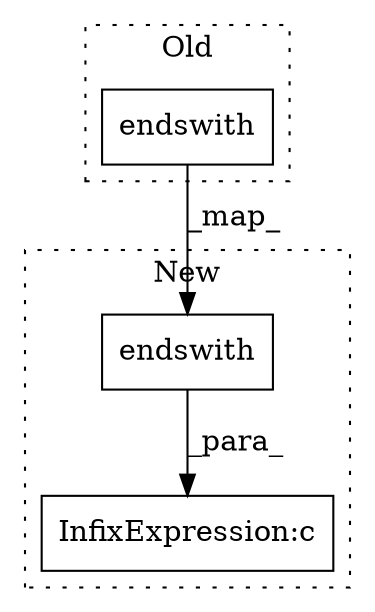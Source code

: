 digraph G {
subgraph cluster0 {
1 [label="endswith" a="32" s="710,728" l="9,1" shape="box"];
label = "Old";
style="dotted";
}
subgraph cluster1 {
2 [label="endswith" a="32" s="822,840" l="9,1" shape="box"];
3 [label="InfixExpression:c" a="27" s="814" l="4" shape="box"];
label = "New";
style="dotted";
}
1 -> 2 [label="_map_"];
2 -> 3 [label="_para_"];
}